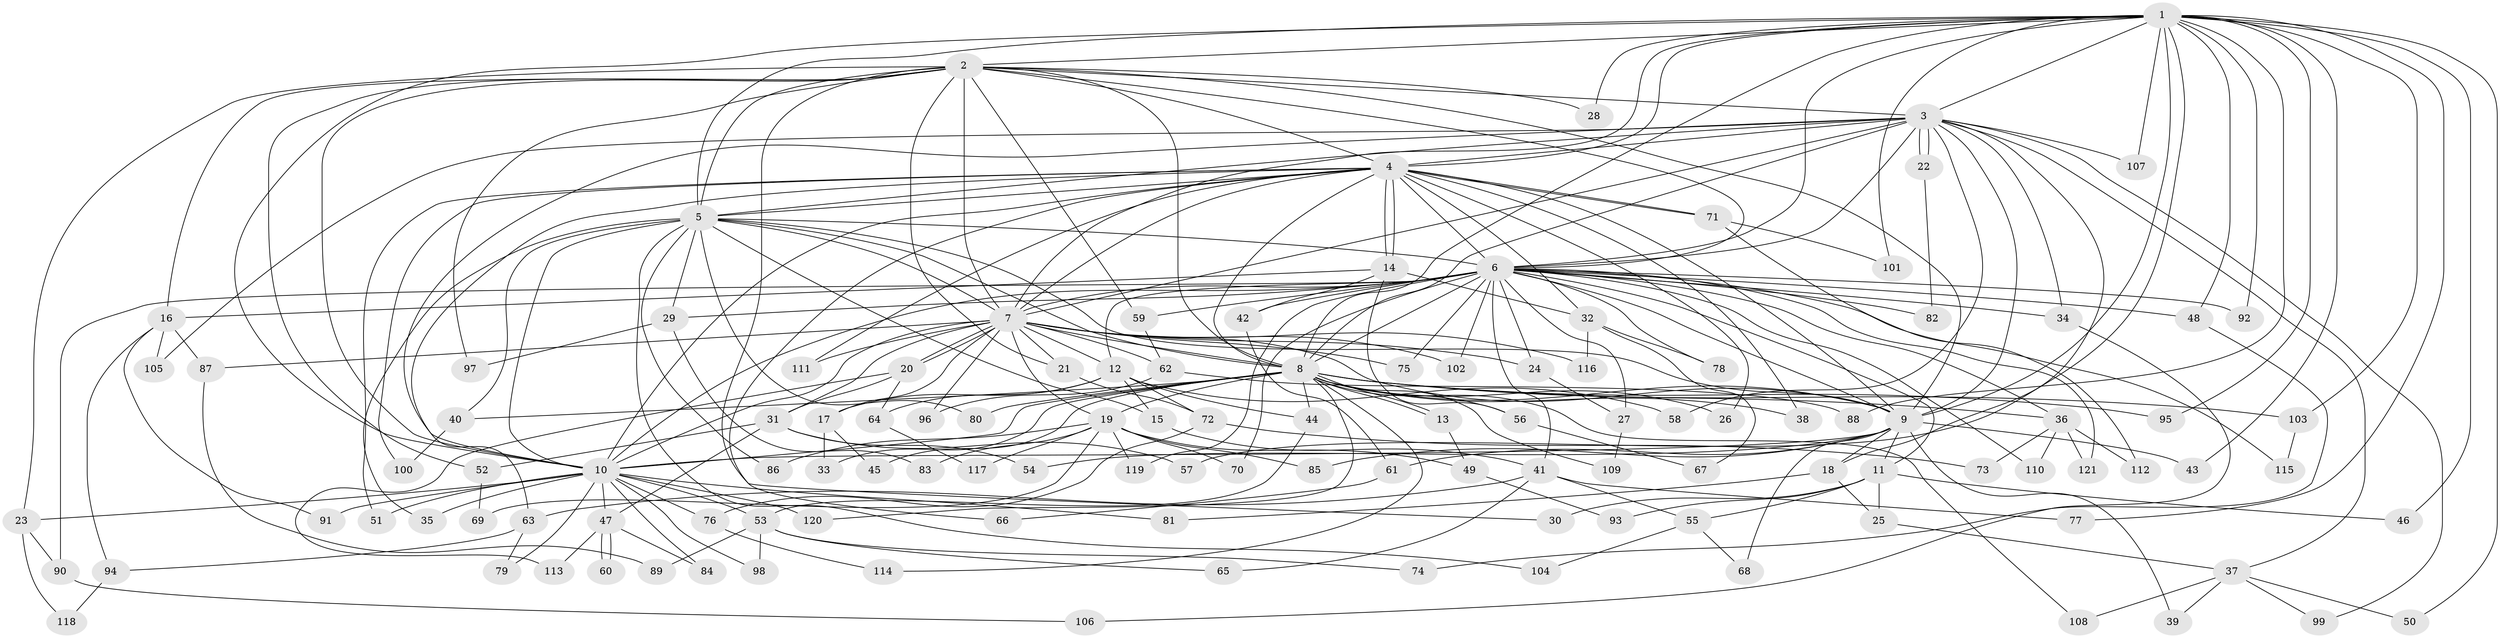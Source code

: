 // Generated by graph-tools (version 1.1) at 2025/01/03/09/25 03:01:35]
// undirected, 121 vertices, 267 edges
graph export_dot {
graph [start="1"]
  node [color=gray90,style=filled];
  1;
  2;
  3;
  4;
  5;
  6;
  7;
  8;
  9;
  10;
  11;
  12;
  13;
  14;
  15;
  16;
  17;
  18;
  19;
  20;
  21;
  22;
  23;
  24;
  25;
  26;
  27;
  28;
  29;
  30;
  31;
  32;
  33;
  34;
  35;
  36;
  37;
  38;
  39;
  40;
  41;
  42;
  43;
  44;
  45;
  46;
  47;
  48;
  49;
  50;
  51;
  52;
  53;
  54;
  55;
  56;
  57;
  58;
  59;
  60;
  61;
  62;
  63;
  64;
  65;
  66;
  67;
  68;
  69;
  70;
  71;
  72;
  73;
  74;
  75;
  76;
  77;
  78;
  79;
  80;
  81;
  82;
  83;
  84;
  85;
  86;
  87;
  88;
  89;
  90;
  91;
  92;
  93;
  94;
  95;
  96;
  97;
  98;
  99;
  100;
  101;
  102;
  103;
  104;
  105;
  106;
  107;
  108;
  109;
  110;
  111;
  112;
  113;
  114;
  115;
  116;
  117;
  118;
  119;
  120;
  121;
  1 -- 2;
  1 -- 3;
  1 -- 4;
  1 -- 5;
  1 -- 6;
  1 -- 7;
  1 -- 8;
  1 -- 9;
  1 -- 10;
  1 -- 28;
  1 -- 43;
  1 -- 46;
  1 -- 48;
  1 -- 50;
  1 -- 57;
  1 -- 77;
  1 -- 88;
  1 -- 92;
  1 -- 95;
  1 -- 101;
  1 -- 103;
  1 -- 107;
  2 -- 3;
  2 -- 4;
  2 -- 5;
  2 -- 6;
  2 -- 7;
  2 -- 8;
  2 -- 9;
  2 -- 10;
  2 -- 16;
  2 -- 21;
  2 -- 23;
  2 -- 28;
  2 -- 30;
  2 -- 52;
  2 -- 59;
  2 -- 97;
  3 -- 4;
  3 -- 5;
  3 -- 6;
  3 -- 7;
  3 -- 8;
  3 -- 9;
  3 -- 10;
  3 -- 18;
  3 -- 22;
  3 -- 22;
  3 -- 34;
  3 -- 37;
  3 -- 58;
  3 -- 99;
  3 -- 105;
  3 -- 107;
  4 -- 5;
  4 -- 6;
  4 -- 7;
  4 -- 8;
  4 -- 9;
  4 -- 10;
  4 -- 14;
  4 -- 14;
  4 -- 26;
  4 -- 32;
  4 -- 38;
  4 -- 51;
  4 -- 63;
  4 -- 66;
  4 -- 71;
  4 -- 71;
  4 -- 100;
  4 -- 111;
  5 -- 6;
  5 -- 7;
  5 -- 8;
  5 -- 9;
  5 -- 10;
  5 -- 15;
  5 -- 29;
  5 -- 35;
  5 -- 40;
  5 -- 80;
  5 -- 86;
  5 -- 104;
  6 -- 7;
  6 -- 8;
  6 -- 9;
  6 -- 10;
  6 -- 11;
  6 -- 12;
  6 -- 24;
  6 -- 27;
  6 -- 29;
  6 -- 34;
  6 -- 36;
  6 -- 41;
  6 -- 42;
  6 -- 48;
  6 -- 59;
  6 -- 70;
  6 -- 75;
  6 -- 78;
  6 -- 82;
  6 -- 90;
  6 -- 92;
  6 -- 102;
  6 -- 110;
  6 -- 115;
  6 -- 119;
  6 -- 121;
  7 -- 8;
  7 -- 9;
  7 -- 10;
  7 -- 12;
  7 -- 17;
  7 -- 19;
  7 -- 20;
  7 -- 20;
  7 -- 21;
  7 -- 24;
  7 -- 31;
  7 -- 62;
  7 -- 75;
  7 -- 87;
  7 -- 96;
  7 -- 102;
  7 -- 111;
  7 -- 116;
  8 -- 9;
  8 -- 10;
  8 -- 13;
  8 -- 13;
  8 -- 19;
  8 -- 26;
  8 -- 33;
  8 -- 36;
  8 -- 38;
  8 -- 40;
  8 -- 44;
  8 -- 45;
  8 -- 56;
  8 -- 80;
  8 -- 95;
  8 -- 103;
  8 -- 108;
  8 -- 109;
  8 -- 114;
  8 -- 120;
  9 -- 10;
  9 -- 11;
  9 -- 18;
  9 -- 39;
  9 -- 43;
  9 -- 54;
  9 -- 61;
  9 -- 68;
  9 -- 85;
  10 -- 23;
  10 -- 35;
  10 -- 47;
  10 -- 51;
  10 -- 53;
  10 -- 76;
  10 -- 79;
  10 -- 81;
  10 -- 84;
  10 -- 91;
  10 -- 98;
  10 -- 120;
  11 -- 25;
  11 -- 30;
  11 -- 46;
  11 -- 55;
  11 -- 93;
  12 -- 15;
  12 -- 17;
  12 -- 44;
  12 -- 58;
  12 -- 64;
  12 -- 72;
  13 -- 49;
  14 -- 16;
  14 -- 32;
  14 -- 42;
  14 -- 56;
  15 -- 41;
  16 -- 87;
  16 -- 91;
  16 -- 94;
  16 -- 105;
  17 -- 33;
  17 -- 45;
  18 -- 25;
  18 -- 81;
  19 -- 49;
  19 -- 69;
  19 -- 70;
  19 -- 83;
  19 -- 85;
  19 -- 86;
  19 -- 117;
  19 -- 119;
  20 -- 31;
  20 -- 64;
  20 -- 113;
  21 -- 72;
  22 -- 82;
  23 -- 90;
  23 -- 118;
  24 -- 27;
  25 -- 37;
  27 -- 109;
  29 -- 83;
  29 -- 97;
  31 -- 47;
  31 -- 52;
  31 -- 54;
  31 -- 57;
  32 -- 67;
  32 -- 78;
  32 -- 116;
  34 -- 106;
  36 -- 73;
  36 -- 110;
  36 -- 112;
  36 -- 121;
  37 -- 39;
  37 -- 50;
  37 -- 99;
  37 -- 108;
  40 -- 100;
  41 -- 55;
  41 -- 63;
  41 -- 65;
  41 -- 77;
  42 -- 61;
  44 -- 53;
  47 -- 60;
  47 -- 60;
  47 -- 84;
  47 -- 113;
  48 -- 74;
  49 -- 93;
  52 -- 69;
  53 -- 65;
  53 -- 74;
  53 -- 89;
  53 -- 98;
  55 -- 68;
  55 -- 104;
  56 -- 67;
  59 -- 62;
  61 -- 66;
  62 -- 88;
  62 -- 96;
  63 -- 79;
  63 -- 94;
  64 -- 117;
  71 -- 101;
  71 -- 112;
  72 -- 73;
  72 -- 76;
  76 -- 114;
  87 -- 89;
  90 -- 106;
  94 -- 118;
  103 -- 115;
}
